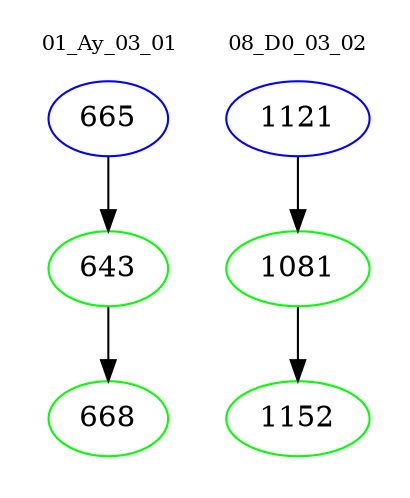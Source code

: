 digraph{
subgraph cluster_0 {
color = white
label = "01_Ay_03_01";
fontsize=10;
T0_665 [label="665", color="blue"]
T0_665 -> T0_643 [color="black"]
T0_643 [label="643", color="green"]
T0_643 -> T0_668 [color="black"]
T0_668 [label="668", color="green"]
}
subgraph cluster_1 {
color = white
label = "08_D0_03_02";
fontsize=10;
T1_1121 [label="1121", color="blue"]
T1_1121 -> T1_1081 [color="black"]
T1_1081 [label="1081", color="green"]
T1_1081 -> T1_1152 [color="black"]
T1_1152 [label="1152", color="green"]
}
}
